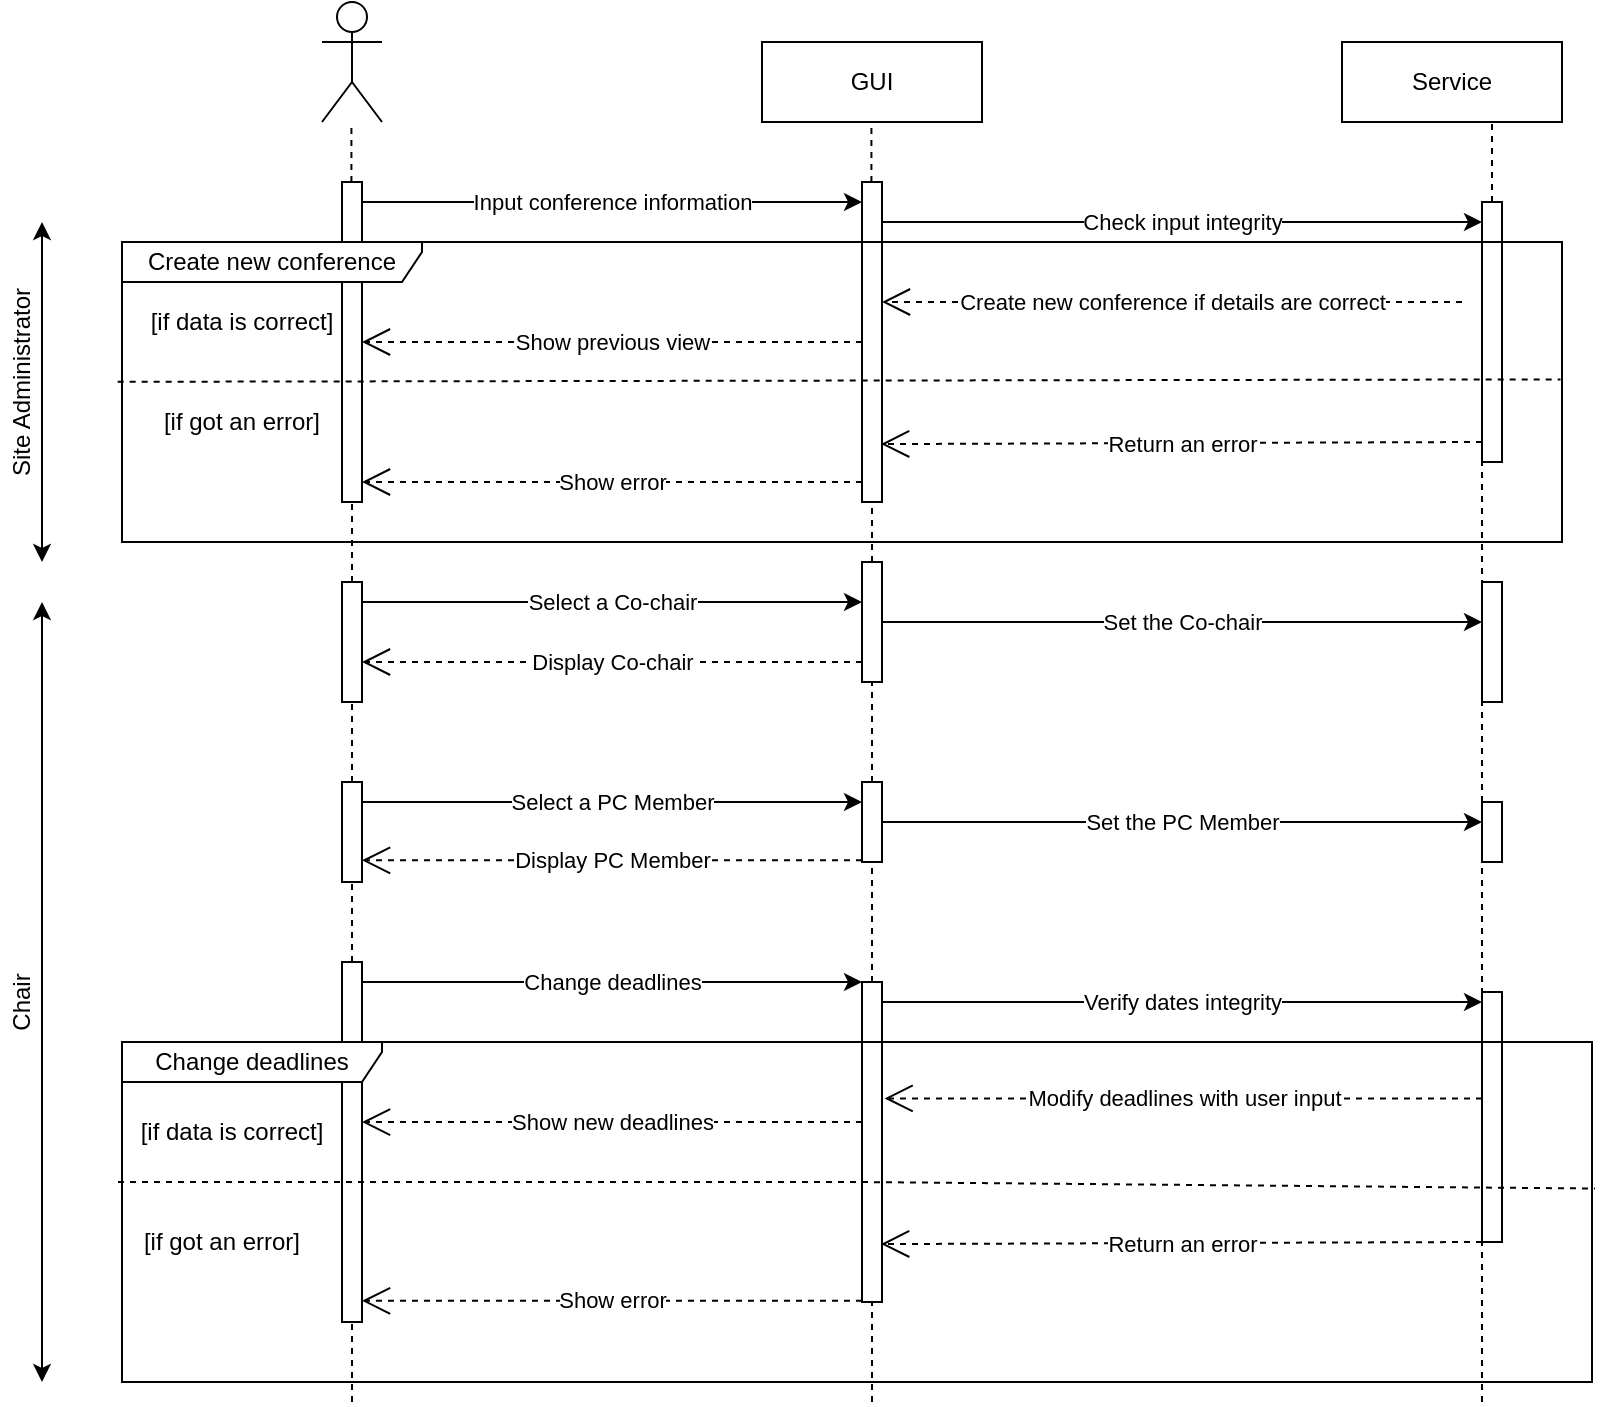 <mxfile version="14.6.3" type="google"><diagram id="ITslx0K1kCMNnIVf4CH4" name="Page-1"><mxGraphModel dx="2035" dy="635" grid="1" gridSize="10" guides="1" tooltips="1" connect="1" arrows="1" fold="1" page="1" pageScale="1" pageWidth="850" pageHeight="1100" math="0" shadow="0"><root><mxCell id="0"/><mxCell id="1" parent="0"/><mxCell id="HbaCfYK2J7JqOV-I5hgn-27" value="" style="html=1;points=[];perimeter=orthogonalPerimeter;shadow=0;sketch=0;" vertex="1" parent="1"><mxGeometry x="150" y="110" width="10" height="160" as="geometry"/></mxCell><mxCell id="HbaCfYK2J7JqOV-I5hgn-31" value="" style="html=1;points=[];perimeter=orthogonalPerimeter;shadow=0;sketch=0;" vertex="1" parent="1"><mxGeometry x="720" y="120" width="10" height="130" as="geometry"/></mxCell><mxCell id="HbaCfYK2J7JqOV-I5hgn-28" value="" style="html=1;points=[];perimeter=orthogonalPerimeter;shadow=0;sketch=0;" vertex="1" parent="1"><mxGeometry x="410" y="110" width="10" height="160" as="geometry"/></mxCell><mxCell id="HbaCfYK2J7JqOV-I5hgn-1" value="" style="shape=umlActor;verticalLabelPosition=bottom;verticalAlign=top;html=1;outlineConnect=0;" vertex="1" parent="1"><mxGeometry x="140" y="20" width="30" height="60" as="geometry"/></mxCell><mxCell id="HbaCfYK2J7JqOV-I5hgn-2" value="GUI" style="rounded=0;whiteSpace=wrap;html=1;" vertex="1" parent="1"><mxGeometry x="360" y="40" width="110" height="40" as="geometry"/></mxCell><mxCell id="HbaCfYK2J7JqOV-I5hgn-3" value="Service" style="rounded=0;whiteSpace=wrap;html=1;" vertex="1" parent="1"><mxGeometry x="650" y="40" width="110" height="40" as="geometry"/></mxCell><mxCell id="HbaCfYK2J7JqOV-I5hgn-7" value="" style="endArrow=none;dashed=1;html=1;jumpSize=19;startArrow=none;" edge="1" parent="1" source="HbaCfYK2J7JqOV-I5hgn-27"><mxGeometry width="50" height="50" relative="1" as="geometry"><mxPoint x="154.71" y="570" as="sourcePoint"/><mxPoint x="154.71" y="80" as="targetPoint"/></mxGeometry></mxCell><mxCell id="HbaCfYK2J7JqOV-I5hgn-9" value="" style="endArrow=none;dashed=1;html=1;jumpSize=19;startArrow=none;" edge="1" parent="1" source="HbaCfYK2J7JqOV-I5hgn-28"><mxGeometry width="50" height="50" relative="1" as="geometry"><mxPoint x="414.71" y="570" as="sourcePoint"/><mxPoint x="414.71" y="80" as="targetPoint"/></mxGeometry></mxCell><mxCell id="HbaCfYK2J7JqOV-I5hgn-10" value="" style="endArrow=none;dashed=1;html=1;jumpSize=19;startArrow=none;" edge="1" parent="1" source="HbaCfYK2J7JqOV-I5hgn-31"><mxGeometry width="50" height="50" relative="1" as="geometry"><mxPoint x="720" y="560" as="sourcePoint"/><mxPoint x="725" y="80" as="targetPoint"/></mxGeometry></mxCell><mxCell id="HbaCfYK2J7JqOV-I5hgn-11" value="Input conference information" style="endArrow=classic;html=1;" edge="1" parent="1"><mxGeometry width="50" height="50" relative="1" as="geometry"><mxPoint x="160" y="120" as="sourcePoint"/><mxPoint x="410" y="120" as="targetPoint"/></mxGeometry></mxCell><mxCell id="HbaCfYK2J7JqOV-I5hgn-12" value="Check input integrity" style="endArrow=classic;html=1;" edge="1" parent="1"><mxGeometry width="50" height="50" relative="1" as="geometry"><mxPoint x="420" y="130" as="sourcePoint"/><mxPoint x="720" y="130" as="targetPoint"/></mxGeometry></mxCell><mxCell id="HbaCfYK2J7JqOV-I5hgn-16" value="Create new conference if details are correct" style="endArrow=open;endSize=12;dashed=1;html=1;targetPerimeterSpacing=5;" edge="1" parent="1"><mxGeometry width="160" relative="1" as="geometry"><mxPoint x="710" y="170" as="sourcePoint"/><mxPoint x="420" y="170" as="targetPoint"/></mxGeometry></mxCell><mxCell id="HbaCfYK2J7JqOV-I5hgn-17" value="Show previous view" style="endArrow=open;endSize=12;dashed=1;html=1;targetPerimeterSpacing=5;" edge="1" parent="1"><mxGeometry width="160" relative="1" as="geometry"><mxPoint x="410" y="190" as="sourcePoint"/><mxPoint x="160" y="190" as="targetPoint"/></mxGeometry></mxCell><mxCell id="HbaCfYK2J7JqOV-I5hgn-20" value="[if data is correct]" style="text;html=1;strokeColor=none;fillColor=none;align=center;verticalAlign=middle;whiteSpace=wrap;rounded=0;shadow=0;sketch=1;" vertex="1" parent="1"><mxGeometry x="40" y="170" width="120" height="20" as="geometry"/></mxCell><mxCell id="HbaCfYK2J7JqOV-I5hgn-22" value="" style="endArrow=none;dashed=1;html=1;targetPerimeterSpacing=5;exitX=-0.003;exitY=0.466;exitDx=0;exitDy=0;exitPerimeter=0;entryX=0.999;entryY=0.458;entryDx=0;entryDy=0;entryPerimeter=0;" edge="1" parent="1" source="HbaCfYK2J7JqOV-I5hgn-18" target="HbaCfYK2J7JqOV-I5hgn-18"><mxGeometry width="50" height="50" relative="1" as="geometry"><mxPoint x="320" y="220" as="sourcePoint"/><mxPoint x="370" y="220" as="targetPoint"/></mxGeometry></mxCell><mxCell id="HbaCfYK2J7JqOV-I5hgn-24" value="[if got an error]" style="text;html=1;strokeColor=none;fillColor=none;align=center;verticalAlign=middle;whiteSpace=wrap;rounded=0;shadow=0;sketch=1;" vertex="1" parent="1"><mxGeometry x="40" y="220" width="120" height="20" as="geometry"/></mxCell><mxCell id="HbaCfYK2J7JqOV-I5hgn-25" value="Return an error" style="endArrow=open;endSize=12;dashed=1;html=1;targetPerimeterSpacing=5;entryX=0.957;entryY=0.819;entryDx=0;entryDy=0;entryPerimeter=0;" edge="1" parent="1" target="HbaCfYK2J7JqOV-I5hgn-28"><mxGeometry width="160" relative="1" as="geometry"><mxPoint x="720" y="240" as="sourcePoint"/><mxPoint x="430" y="240" as="targetPoint"/></mxGeometry></mxCell><mxCell id="HbaCfYK2J7JqOV-I5hgn-26" value="Show error" style="endArrow=open;endSize=12;dashed=1;html=1;targetPerimeterSpacing=5;" edge="1" parent="1"><mxGeometry width="160" relative="1" as="geometry"><mxPoint x="410" y="260" as="sourcePoint"/><mxPoint x="160" y="260" as="targetPoint"/></mxGeometry></mxCell><mxCell id="HbaCfYK2J7JqOV-I5hgn-29" value="" style="endArrow=none;dashed=1;html=1;jumpSize=19;startArrow=none;" edge="1" parent="1" source="HbaCfYK2J7JqOV-I5hgn-37" target="HbaCfYK2J7JqOV-I5hgn-27"><mxGeometry width="50" height="50" relative="1" as="geometry"><mxPoint x="154.71" y="570" as="sourcePoint"/><mxPoint x="154.71" y="80" as="targetPoint"/></mxGeometry></mxCell><mxCell id="HbaCfYK2J7JqOV-I5hgn-30" value="" style="endArrow=none;dashed=1;html=1;jumpSize=19;startArrow=none;" edge="1" parent="1" source="HbaCfYK2J7JqOV-I5hgn-39" target="HbaCfYK2J7JqOV-I5hgn-28"><mxGeometry width="50" height="50" relative="1" as="geometry"><mxPoint x="414.71" y="570" as="sourcePoint"/><mxPoint x="414.71" y="80" as="targetPoint"/></mxGeometry></mxCell><mxCell id="HbaCfYK2J7JqOV-I5hgn-32" value="" style="endArrow=none;dashed=1;html=1;jumpSize=19;" edge="1" parent="1" target="HbaCfYK2J7JqOV-I5hgn-31"><mxGeometry width="50" height="50" relative="1" as="geometry"><mxPoint x="720" y="720" as="sourcePoint"/><mxPoint x="720" y="70" as="targetPoint"/></mxGeometry></mxCell><mxCell id="HbaCfYK2J7JqOV-I5hgn-18" value="Create new conference" style="shape=umlFrame;whiteSpace=wrap;html=1;shadow=0;sketch=0;width=150;height=20;" vertex="1" parent="1"><mxGeometry x="40" y="140" width="720" height="150" as="geometry"/></mxCell><mxCell id="HbaCfYK2J7JqOV-I5hgn-33" value="Select a Co-chair" style="endArrow=classic;html=1;" edge="1" parent="1"><mxGeometry width="50" height="50" relative="1" as="geometry"><mxPoint x="160" y="320" as="sourcePoint"/><mxPoint x="410" y="320" as="targetPoint"/></mxGeometry></mxCell><mxCell id="HbaCfYK2J7JqOV-I5hgn-34" value="Set the Co-chair" style="endArrow=classic;html=1;" edge="1" parent="1"><mxGeometry width="50" height="50" relative="1" as="geometry"><mxPoint x="420" y="330" as="sourcePoint"/><mxPoint x="720" y="330" as="targetPoint"/></mxGeometry></mxCell><mxCell id="HbaCfYK2J7JqOV-I5hgn-35" value="Select a PC Member" style="endArrow=classic;html=1;" edge="1" parent="1"><mxGeometry width="50" height="50" relative="1" as="geometry"><mxPoint x="160" y="420" as="sourcePoint"/><mxPoint x="410" y="420" as="targetPoint"/></mxGeometry></mxCell><mxCell id="HbaCfYK2J7JqOV-I5hgn-36" value="Set the PC Member" style="endArrow=classic;html=1;" edge="1" parent="1"><mxGeometry width="50" height="50" relative="1" as="geometry"><mxPoint x="420" y="430" as="sourcePoint"/><mxPoint x="720" y="430" as="targetPoint"/></mxGeometry></mxCell><mxCell id="HbaCfYK2J7JqOV-I5hgn-37" value="" style="html=1;points=[];perimeter=orthogonalPerimeter;shadow=0;sketch=0;" vertex="1" parent="1"><mxGeometry x="150" y="310" width="10" height="60" as="geometry"/></mxCell><mxCell id="HbaCfYK2J7JqOV-I5hgn-38" value="" style="endArrow=none;dashed=1;html=1;jumpSize=19;startArrow=none;" edge="1" parent="1" source="HbaCfYK2J7JqOV-I5hgn-51" target="HbaCfYK2J7JqOV-I5hgn-37"><mxGeometry width="50" height="50" relative="1" as="geometry"><mxPoint x="155" y="630" as="sourcePoint"/><mxPoint x="154.71" y="270" as="targetPoint"/></mxGeometry></mxCell><mxCell id="HbaCfYK2J7JqOV-I5hgn-39" value="" style="html=1;points=[];perimeter=orthogonalPerimeter;shadow=0;sketch=0;" vertex="1" parent="1"><mxGeometry x="410" y="300" width="10" height="60" as="geometry"/></mxCell><mxCell id="HbaCfYK2J7JqOV-I5hgn-40" value="" style="endArrow=none;dashed=1;html=1;jumpSize=19;startArrow=none;" edge="1" parent="1" source="HbaCfYK2J7JqOV-I5hgn-71" target="HbaCfYK2J7JqOV-I5hgn-39"><mxGeometry width="50" height="50" relative="1" as="geometry"><mxPoint x="415" y="630" as="sourcePoint"/><mxPoint x="414.71" y="270" as="targetPoint"/></mxGeometry></mxCell><mxCell id="HbaCfYK2J7JqOV-I5hgn-43" value="" style="html=1;points=[];perimeter=orthogonalPerimeter;shadow=0;sketch=0;" vertex="1" parent="1"><mxGeometry x="720" y="310" width="10" height="60" as="geometry"/></mxCell><mxCell id="HbaCfYK2J7JqOV-I5hgn-45" value="Change deadlines" style="endArrow=classic;html=1;" edge="1" parent="1"><mxGeometry width="50" height="50" relative="1" as="geometry"><mxPoint x="160" y="510" as="sourcePoint"/><mxPoint x="410" y="510" as="targetPoint"/></mxGeometry></mxCell><mxCell id="HbaCfYK2J7JqOV-I5hgn-46" value="Verify dates integrity" style="endArrow=classic;html=1;" edge="1" parent="1" target="HbaCfYK2J7JqOV-I5hgn-55"><mxGeometry width="50" height="50" relative="1" as="geometry"><mxPoint x="420" y="520" as="sourcePoint"/><mxPoint x="710" y="520" as="targetPoint"/></mxGeometry></mxCell><mxCell id="HbaCfYK2J7JqOV-I5hgn-47" value="Modify deadlines with user input" style="endArrow=open;endSize=12;dashed=1;html=1;targetPerimeterSpacing=5;entryX=1.129;entryY=0.364;entryDx=0;entryDy=0;entryPerimeter=0;" edge="1" parent="1" source="HbaCfYK2J7JqOV-I5hgn-55" target="HbaCfYK2J7JqOV-I5hgn-53"><mxGeometry width="160" relative="1" as="geometry"><mxPoint x="710" y="561" as="sourcePoint"/><mxPoint x="430" y="561" as="targetPoint"/></mxGeometry></mxCell><mxCell id="HbaCfYK2J7JqOV-I5hgn-48" value="Show new deadlines" style="endArrow=open;endSize=12;dashed=1;html=1;targetPerimeterSpacing=5;entryX=0.957;entryY=0.819;entryDx=0;entryDy=0;entryPerimeter=0;" edge="1" parent="1"><mxGeometry width="160" relative="1" as="geometry"><mxPoint x="410" y="580" as="sourcePoint"/><mxPoint x="160" y="580.04" as="targetPoint"/></mxGeometry></mxCell><mxCell id="HbaCfYK2J7JqOV-I5hgn-51" value="" style="html=1;points=[];perimeter=orthogonalPerimeter;shadow=0;sketch=0;" vertex="1" parent="1"><mxGeometry x="150" y="500" width="10" height="180" as="geometry"/></mxCell><mxCell id="HbaCfYK2J7JqOV-I5hgn-52" value="" style="endArrow=none;dashed=1;html=1;jumpSize=19;" edge="1" parent="1" target="HbaCfYK2J7JqOV-I5hgn-51"><mxGeometry width="50" height="50" relative="1" as="geometry"><mxPoint x="155" y="720" as="sourcePoint"/><mxPoint x="155" y="370" as="targetPoint"/></mxGeometry></mxCell><mxCell id="HbaCfYK2J7JqOV-I5hgn-53" value="" style="html=1;points=[];perimeter=orthogonalPerimeter;shadow=0;sketch=0;" vertex="1" parent="1"><mxGeometry x="410" y="510" width="10" height="160" as="geometry"/></mxCell><mxCell id="HbaCfYK2J7JqOV-I5hgn-54" value="" style="endArrow=none;dashed=1;html=1;jumpSize=19;" edge="1" parent="1" target="HbaCfYK2J7JqOV-I5hgn-53"><mxGeometry width="50" height="50" relative="1" as="geometry"><mxPoint x="415" y="720" as="sourcePoint"/><mxPoint x="415" y="360" as="targetPoint"/></mxGeometry></mxCell><mxCell id="HbaCfYK2J7JqOV-I5hgn-55" value="" style="html=1;points=[];perimeter=orthogonalPerimeter;shadow=0;sketch=0;" vertex="1" parent="1"><mxGeometry x="720" y="515" width="10" height="125" as="geometry"/></mxCell><mxCell id="HbaCfYK2J7JqOV-I5hgn-56" value="" style="endArrow=none;dashed=1;html=1;targetPerimeterSpacing=5;entryX=1.002;entryY=0.431;entryDx=0;entryDy=0;entryPerimeter=0;" edge="1" parent="1" target="HbaCfYK2J7JqOV-I5hgn-50"><mxGeometry width="50" height="50" relative="1" as="geometry"><mxPoint x="38" y="610" as="sourcePoint"/><mxPoint x="775.72" y="620" as="targetPoint"/><Array as="points"><mxPoint x="408" y="610"/></Array></mxGeometry></mxCell><mxCell id="HbaCfYK2J7JqOV-I5hgn-57" value="[if data is correct]" style="text;html=1;strokeColor=none;fillColor=none;align=center;verticalAlign=middle;whiteSpace=wrap;rounded=0;shadow=0;sketch=0;" vertex="1" parent="1"><mxGeometry x="40" y="570" width="110" height="30" as="geometry"/></mxCell><mxCell id="HbaCfYK2J7JqOV-I5hgn-50" value="Change deadlines" style="shape=umlFrame;whiteSpace=wrap;html=1;shadow=0;sketch=0;width=130;height=20;" vertex="1" parent="1"><mxGeometry x="40" y="540" width="735" height="170" as="geometry"/></mxCell><mxCell id="HbaCfYK2J7JqOV-I5hgn-58" value="[if got an error]" style="text;html=1;strokeColor=none;fillColor=none;align=center;verticalAlign=middle;whiteSpace=wrap;rounded=0;shadow=0;sketch=1;" vertex="1" parent="1"><mxGeometry x="30" y="630" width="120" height="20" as="geometry"/></mxCell><mxCell id="HbaCfYK2J7JqOV-I5hgn-59" value="Return an error" style="endArrow=open;endSize=12;dashed=1;html=1;targetPerimeterSpacing=5;entryX=0.957;entryY=0.819;entryDx=0;entryDy=0;entryPerimeter=0;" edge="1" parent="1"><mxGeometry width="160" relative="1" as="geometry"><mxPoint x="720" y="640" as="sourcePoint"/><mxPoint x="419.57" y="641.04" as="targetPoint"/></mxGeometry></mxCell><mxCell id="HbaCfYK2J7JqOV-I5hgn-60" value="Show error" style="endArrow=open;endSize=12;dashed=1;html=1;targetPerimeterSpacing=5;" edge="1" parent="1"><mxGeometry width="160" relative="1" as="geometry"><mxPoint x="410" y="669.43" as="sourcePoint"/><mxPoint x="160" y="669.43" as="targetPoint"/></mxGeometry></mxCell><mxCell id="HbaCfYK2J7JqOV-I5hgn-63" value="" style="endArrow=classic;startArrow=classic;html=1;targetPerimeterSpacing=5;" edge="1" parent="1"><mxGeometry x="0.294" y="75" width="50" height="50" relative="1" as="geometry"><mxPoint y="300" as="sourcePoint"/><mxPoint y="130" as="targetPoint"/><mxPoint as="offset"/></mxGeometry></mxCell><mxCell id="HbaCfYK2J7JqOV-I5hgn-66" value="Site Administrator" style="text;html=1;strokeColor=none;fillColor=none;align=center;verticalAlign=middle;whiteSpace=wrap;rounded=0;shadow=0;sketch=0;rotation=-90;" vertex="1" parent="1"><mxGeometry x="-80" y="200" width="140" height="20" as="geometry"/></mxCell><mxCell id="HbaCfYK2J7JqOV-I5hgn-68" value="" style="endArrow=classic;startArrow=classic;html=1;targetPerimeterSpacing=5;" edge="1" parent="1"><mxGeometry x="0.294" y="75" width="50" height="50" relative="1" as="geometry"><mxPoint y="710" as="sourcePoint"/><mxPoint y="320" as="targetPoint"/><mxPoint as="offset"/></mxGeometry></mxCell><mxCell id="HbaCfYK2J7JqOV-I5hgn-69" value="Chair&lt;br&gt;" style="text;html=1;strokeColor=none;fillColor=none;align=center;verticalAlign=middle;whiteSpace=wrap;rounded=0;shadow=0;sketch=0;rotation=-90;" vertex="1" parent="1"><mxGeometry x="-80" y="510" width="140" height="20" as="geometry"/></mxCell><mxCell id="HbaCfYK2J7JqOV-I5hgn-70" value="" style="html=1;points=[];perimeter=orthogonalPerimeter;shadow=0;sketch=0;" vertex="1" parent="1"><mxGeometry x="150" y="410" width="10" height="50" as="geometry"/></mxCell><mxCell id="HbaCfYK2J7JqOV-I5hgn-71" value="" style="html=1;points=[];perimeter=orthogonalPerimeter;shadow=0;sketch=0;" vertex="1" parent="1"><mxGeometry x="410" y="410" width="10" height="40" as="geometry"/></mxCell><mxCell id="HbaCfYK2J7JqOV-I5hgn-72" value="" style="endArrow=none;dashed=1;html=1;jumpSize=19;startArrow=none;" edge="1" parent="1" source="HbaCfYK2J7JqOV-I5hgn-53" target="HbaCfYK2J7JqOV-I5hgn-71"><mxGeometry width="50" height="50" relative="1" as="geometry"><mxPoint x="415" y="510" as="sourcePoint"/><mxPoint x="415" y="360" as="targetPoint"/></mxGeometry></mxCell><mxCell id="HbaCfYK2J7JqOV-I5hgn-73" value="" style="html=1;points=[];perimeter=orthogonalPerimeter;shadow=0;sketch=0;" vertex="1" parent="1"><mxGeometry x="720" y="420" width="10" height="30" as="geometry"/></mxCell><mxCell id="HbaCfYK2J7JqOV-I5hgn-77" value="Display Co-chair" style="endArrow=open;endSize=12;dashed=1;html=1;targetPerimeterSpacing=5;" edge="1" parent="1"><mxGeometry width="160" relative="1" as="geometry"><mxPoint x="410" y="350" as="sourcePoint"/><mxPoint x="160" y="350" as="targetPoint"/></mxGeometry></mxCell><mxCell id="HbaCfYK2J7JqOV-I5hgn-79" value="Display PC Member" style="endArrow=open;endSize=12;dashed=1;html=1;targetPerimeterSpacing=5;" edge="1" parent="1"><mxGeometry width="160" relative="1" as="geometry"><mxPoint x="410" y="449.17" as="sourcePoint"/><mxPoint x="160" y="449.17" as="targetPoint"/></mxGeometry></mxCell></root></mxGraphModel></diagram></mxfile>